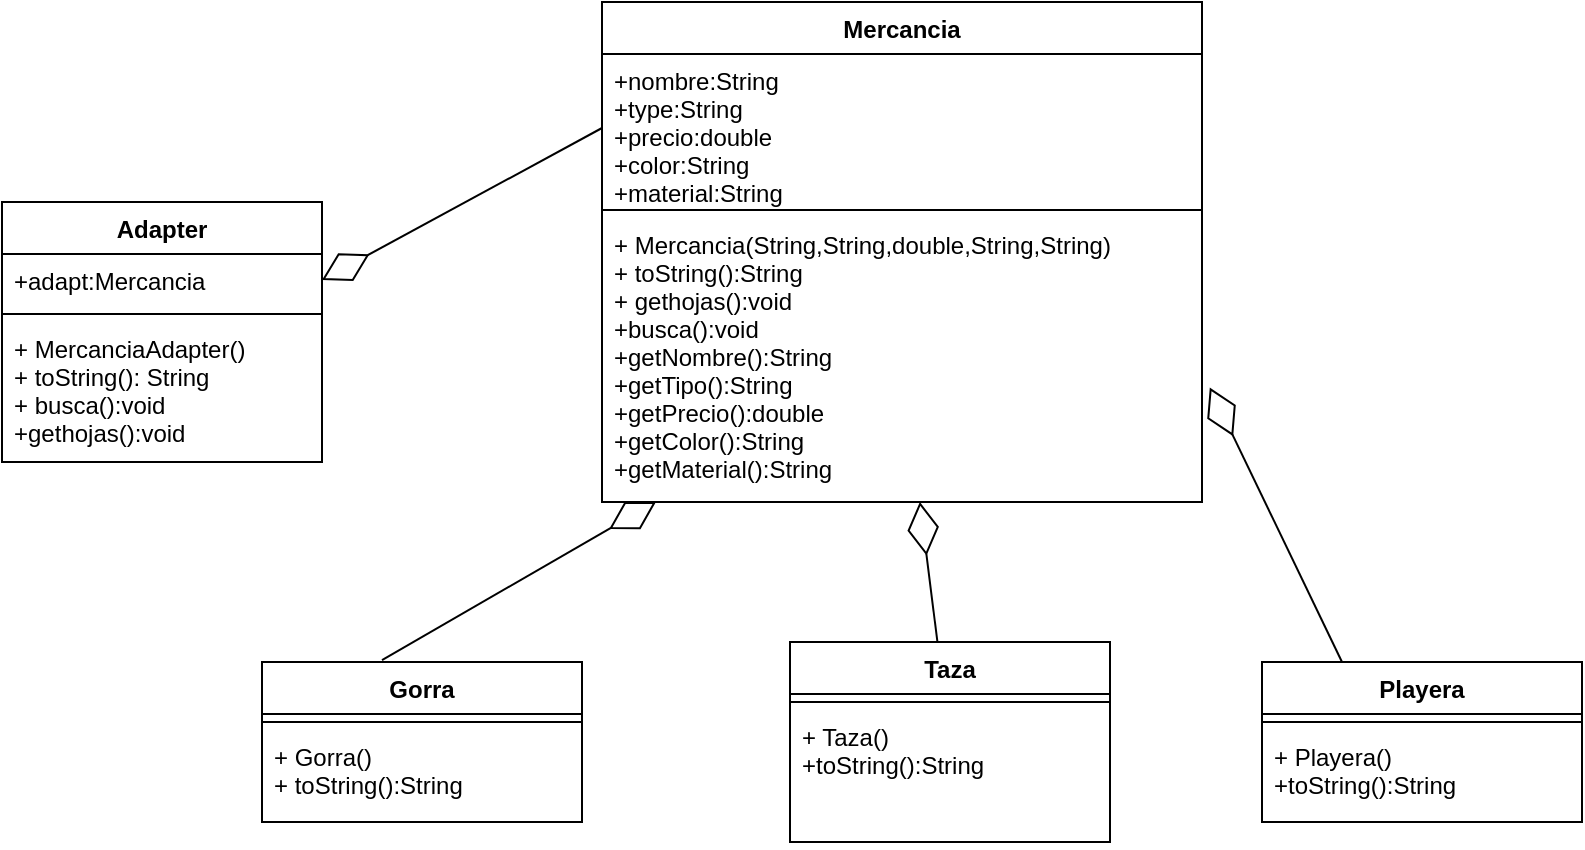 <mxfile version="13.9.2" type="device"><diagram id="5bkMZD30vewf3lm7BBEv" name="Page-1"><mxGraphModel dx="1036" dy="445" grid="1" gridSize="10" guides="1" tooltips="1" connect="1" arrows="1" fold="1" page="1" pageScale="1" pageWidth="827" pageHeight="1169" math="0" shadow="0"><root><mxCell id="0"/><mxCell id="1" parent="0"/><mxCell id="4RvHICBWk5gI1mkjCIUd-1" value="Mercancia" style="swimlane;fontStyle=1;align=center;verticalAlign=top;childLayout=stackLayout;horizontal=1;startSize=26;horizontalStack=0;resizeParent=1;resizeParentMax=0;resizeLast=0;collapsible=1;marginBottom=0;" parent="1" vertex="1"><mxGeometry x="320" y="40" width="300" height="250" as="geometry"/></mxCell><mxCell id="4RvHICBWk5gI1mkjCIUd-2" value="+nombre:String&#10;+type:String&#10;+precio:double&#10;+color:String&#10;+material:String" style="text;strokeColor=none;fillColor=none;align=left;verticalAlign=top;spacingLeft=4;spacingRight=4;overflow=hidden;rotatable=0;points=[[0,0.5],[1,0.5]];portConstraint=eastwest;" parent="4RvHICBWk5gI1mkjCIUd-1" vertex="1"><mxGeometry y="26" width="300" height="74" as="geometry"/></mxCell><mxCell id="4RvHICBWk5gI1mkjCIUd-3" value="" style="line;strokeWidth=1;fillColor=none;align=left;verticalAlign=middle;spacingTop=-1;spacingLeft=3;spacingRight=3;rotatable=0;labelPosition=right;points=[];portConstraint=eastwest;" parent="4RvHICBWk5gI1mkjCIUd-1" vertex="1"><mxGeometry y="100" width="300" height="8" as="geometry"/></mxCell><mxCell id="4RvHICBWk5gI1mkjCIUd-4" value="+ Mercancia(String,String,double,String,String)&#10;+ toString():String&#10;+ gethojas():void&#10;+busca():void&#10;+getNombre():String&#10;+getTipo():String&#10;+getPrecio():double&#10;+getColor():String&#10;+getMaterial():String" style="text;strokeColor=none;fillColor=none;align=left;verticalAlign=top;spacingLeft=4;spacingRight=4;overflow=hidden;rotatable=0;points=[[0,0.5],[1,0.5]];portConstraint=eastwest;" parent="4RvHICBWk5gI1mkjCIUd-1" vertex="1"><mxGeometry y="108" width="300" height="142" as="geometry"/></mxCell><mxCell id="4RvHICBWk5gI1mkjCIUd-9" value="Adapter" style="swimlane;fontStyle=1;align=center;verticalAlign=top;childLayout=stackLayout;horizontal=1;startSize=26;horizontalStack=0;resizeParent=1;resizeParentMax=0;resizeLast=0;collapsible=1;marginBottom=0;" parent="1" vertex="1"><mxGeometry x="20" y="140" width="160" height="130" as="geometry"/></mxCell><mxCell id="4RvHICBWk5gI1mkjCIUd-10" value="+adapt:Mercancia" style="text;strokeColor=none;fillColor=none;align=left;verticalAlign=top;spacingLeft=4;spacingRight=4;overflow=hidden;rotatable=0;points=[[0,0.5],[1,0.5]];portConstraint=eastwest;" parent="4RvHICBWk5gI1mkjCIUd-9" vertex="1"><mxGeometry y="26" width="160" height="26" as="geometry"/></mxCell><mxCell id="4RvHICBWk5gI1mkjCIUd-11" value="" style="line;strokeWidth=1;fillColor=none;align=left;verticalAlign=middle;spacingTop=-1;spacingLeft=3;spacingRight=3;rotatable=0;labelPosition=right;points=[];portConstraint=eastwest;" parent="4RvHICBWk5gI1mkjCIUd-9" vertex="1"><mxGeometry y="52" width="160" height="8" as="geometry"/></mxCell><mxCell id="4RvHICBWk5gI1mkjCIUd-12" value="+ MercanciaAdapter()&#10;+ toString(): String&#10;+ busca():void&#10;+gethojas():void" style="text;strokeColor=none;fillColor=none;align=left;verticalAlign=top;spacingLeft=4;spacingRight=4;overflow=hidden;rotatable=0;points=[[0,0.5],[1,0.5]];portConstraint=eastwest;" parent="4RvHICBWk5gI1mkjCIUd-9" vertex="1"><mxGeometry y="60" width="160" height="70" as="geometry"/></mxCell><mxCell id="4RvHICBWk5gI1mkjCIUd-16" value="" style="endArrow=diamondThin;endFill=0;endSize=24;html=1;exitX=0;exitY=0.5;exitDx=0;exitDy=0;entryX=1;entryY=0.5;entryDx=0;entryDy=0;" parent="1" source="4RvHICBWk5gI1mkjCIUd-2" target="4RvHICBWk5gI1mkjCIUd-10" edge="1"><mxGeometry width="160" relative="1" as="geometry"><mxPoint x="190" y="200" as="sourcePoint"/><mxPoint x="350" y="200" as="targetPoint"/></mxGeometry></mxCell><mxCell id="4RvHICBWk5gI1mkjCIUd-17" value="Gorra" style="swimlane;fontStyle=1;align=center;verticalAlign=top;childLayout=stackLayout;horizontal=1;startSize=26;horizontalStack=0;resizeParent=1;resizeParentMax=0;resizeLast=0;collapsible=1;marginBottom=0;" parent="1" vertex="1"><mxGeometry x="150" y="370" width="160" height="80" as="geometry"/></mxCell><mxCell id="4RvHICBWk5gI1mkjCIUd-19" value="" style="line;strokeWidth=1;fillColor=none;align=left;verticalAlign=middle;spacingTop=-1;spacingLeft=3;spacingRight=3;rotatable=0;labelPosition=right;points=[];portConstraint=eastwest;" parent="4RvHICBWk5gI1mkjCIUd-17" vertex="1"><mxGeometry y="26" width="160" height="8" as="geometry"/></mxCell><mxCell id="4RvHICBWk5gI1mkjCIUd-20" value="+ Gorra()&#10;+ toString():String" style="text;strokeColor=none;fillColor=none;align=left;verticalAlign=top;spacingLeft=4;spacingRight=4;overflow=hidden;rotatable=0;points=[[0,0.5],[1,0.5]];portConstraint=eastwest;" parent="4RvHICBWk5gI1mkjCIUd-17" vertex="1"><mxGeometry y="34" width="160" height="46" as="geometry"/></mxCell><mxCell id="4RvHICBWk5gI1mkjCIUd-21" value="Taza" style="swimlane;fontStyle=1;align=center;verticalAlign=top;childLayout=stackLayout;horizontal=1;startSize=26;horizontalStack=0;resizeParent=1;resizeParentMax=0;resizeLast=0;collapsible=1;marginBottom=0;" parent="1" vertex="1"><mxGeometry x="414" y="360" width="160" height="100" as="geometry"/></mxCell><mxCell id="4RvHICBWk5gI1mkjCIUd-23" value="" style="line;strokeWidth=1;fillColor=none;align=left;verticalAlign=middle;spacingTop=-1;spacingLeft=3;spacingRight=3;rotatable=0;labelPosition=right;points=[];portConstraint=eastwest;" parent="4RvHICBWk5gI1mkjCIUd-21" vertex="1"><mxGeometry y="26" width="160" height="8" as="geometry"/></mxCell><mxCell id="4RvHICBWk5gI1mkjCIUd-24" value="+ Taza()&#10;+toString():String&#10;" style="text;strokeColor=none;fillColor=none;align=left;verticalAlign=top;spacingLeft=4;spacingRight=4;overflow=hidden;rotatable=0;points=[[0,0.5],[1,0.5]];portConstraint=eastwest;" parent="4RvHICBWk5gI1mkjCIUd-21" vertex="1"><mxGeometry y="34" width="160" height="66" as="geometry"/></mxCell><mxCell id="4RvHICBWk5gI1mkjCIUd-25" value="Playera" style="swimlane;fontStyle=1;align=center;verticalAlign=top;childLayout=stackLayout;horizontal=1;startSize=26;horizontalStack=0;resizeParent=1;resizeParentMax=0;resizeLast=0;collapsible=1;marginBottom=0;" parent="1" vertex="1"><mxGeometry x="650" y="370" width="160" height="80" as="geometry"/></mxCell><mxCell id="4RvHICBWk5gI1mkjCIUd-27" value="" style="line;strokeWidth=1;fillColor=none;align=left;verticalAlign=middle;spacingTop=-1;spacingLeft=3;spacingRight=3;rotatable=0;labelPosition=right;points=[];portConstraint=eastwest;" parent="4RvHICBWk5gI1mkjCIUd-25" vertex="1"><mxGeometry y="26" width="160" height="8" as="geometry"/></mxCell><mxCell id="4RvHICBWk5gI1mkjCIUd-28" value="+ Playera()&#10;+toString():String" style="text;strokeColor=none;fillColor=none;align=left;verticalAlign=top;spacingLeft=4;spacingRight=4;overflow=hidden;rotatable=0;points=[[0,0.5],[1,0.5]];portConstraint=eastwest;" parent="4RvHICBWk5gI1mkjCIUd-25" vertex="1"><mxGeometry y="34" width="160" height="46" as="geometry"/></mxCell><mxCell id="4RvHICBWk5gI1mkjCIUd-29" value="" style="endArrow=diamondThin;endFill=0;endSize=24;html=1;exitX=0.375;exitY=-0.012;exitDx=0;exitDy=0;exitPerimeter=0;" parent="1" source="4RvHICBWk5gI1mkjCIUd-17" target="4RvHICBWk5gI1mkjCIUd-4" edge="1"><mxGeometry width="160" relative="1" as="geometry"><mxPoint x="210" y="340" as="sourcePoint"/><mxPoint x="370" y="340" as="targetPoint"/></mxGeometry></mxCell><mxCell id="4RvHICBWk5gI1mkjCIUd-30" value="" style="endArrow=diamondThin;endFill=0;endSize=24;html=1;" parent="1" source="4RvHICBWk5gI1mkjCIUd-21" target="4RvHICBWk5gI1mkjCIUd-4" edge="1"><mxGeometry width="160" relative="1" as="geometry"><mxPoint x="410" y="340" as="sourcePoint"/><mxPoint x="570" y="340" as="targetPoint"/></mxGeometry></mxCell><mxCell id="4RvHICBWk5gI1mkjCIUd-32" value="" style="endArrow=diamondThin;endFill=0;endSize=24;html=1;exitX=0.25;exitY=0;exitDx=0;exitDy=0;entryX=1.013;entryY=0.597;entryDx=0;entryDy=0;entryPerimeter=0;" parent="1" source="4RvHICBWk5gI1mkjCIUd-25" target="4RvHICBWk5gI1mkjCIUd-4" edge="1"><mxGeometry width="160" relative="1" as="geometry"><mxPoint x="600" y="310" as="sourcePoint"/><mxPoint x="760" y="310" as="targetPoint"/></mxGeometry></mxCell></root></mxGraphModel></diagram></mxfile>